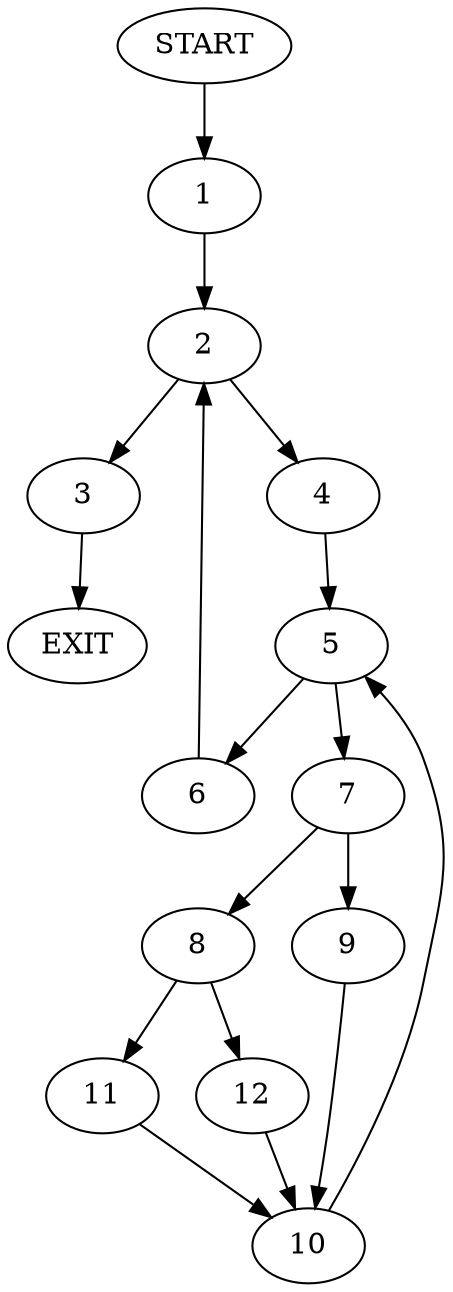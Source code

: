 digraph {
0 [label="START"]
13 [label="EXIT"]
0 -> 1
1 -> 2
2 -> 3
2 -> 4
3 -> 13
4 -> 5
5 -> 6
5 -> 7
6 -> 2
7 -> 8
7 -> 9
9 -> 10
8 -> 11
8 -> 12
10 -> 5
11 -> 10
12 -> 10
}
